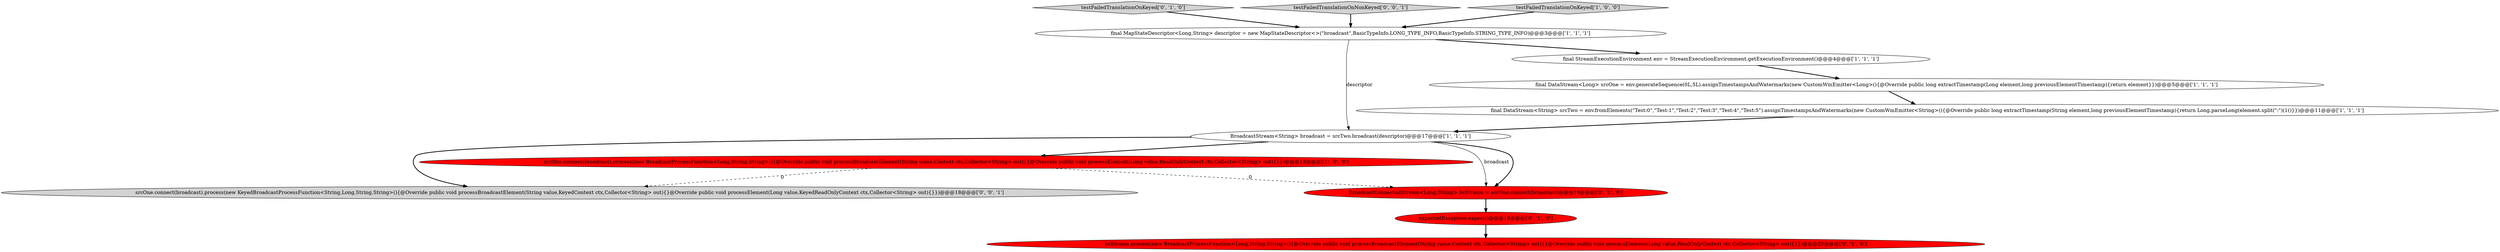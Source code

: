 digraph {
11 [style = filled, label = "srcOne.connect(broadcast).process(new KeyedBroadcastProcessFunction<String,Long,String,String>(){@Override public void processBroadcastElement(String value,KeyedContext ctx,Collector<String> out){}@Override public void processElement(Long value,KeyedReadOnlyContext ctx,Collector<String> out){}})@@@18@@@['0', '0', '1']", fillcolor = lightgray, shape = ellipse image = "AAA0AAABBB3BBB"];
4 [style = filled, label = "BroadcastStream<String> broadcast = srcTwo.broadcast(descriptor)@@@17@@@['1', '1', '1']", fillcolor = white, shape = ellipse image = "AAA0AAABBB1BBB"];
8 [style = filled, label = "testFailedTranslationOnKeyed['0', '1', '0']", fillcolor = lightgray, shape = diamond image = "AAA0AAABBB2BBB"];
5 [style = filled, label = "srcOne.connect(broadcast).process(new BroadcastProcessFunction<Long,String,String>(){@Override public void processBroadcastElement(String value,Context ctx,Collector<String> out){}@Override public void processElement(Long value,ReadOnlyContext ctx,Collector<String> out){}})@@@18@@@['1', '0', '0']", fillcolor = red, shape = ellipse image = "AAA1AAABBB1BBB"];
1 [style = filled, label = "final StreamExecutionEnvironment env = StreamExecutionEnvironment.getExecutionEnvironment()@@@4@@@['1', '1', '1']", fillcolor = white, shape = ellipse image = "AAA0AAABBB1BBB"];
10 [style = filled, label = "bcStream.process(new BroadcastProcessFunction<Long,String,String>(){@Override public void processBroadcastElement(String value,Context ctx,Collector<String> out){}@Override public void processElement(Long value,ReadOnlyContext ctx,Collector<String> out){}})@@@20@@@['0', '1', '0']", fillcolor = red, shape = ellipse image = "AAA1AAABBB2BBB"];
3 [style = filled, label = "final DataStream<String> srcTwo = env.fromElements(\"Test:0\",\"Test:1\",\"Test:2\",\"Test:3\",\"Test:4\",\"Test:5\").assignTimestampsAndWatermarks(new CustomWmEmitter<String>(){@Override public long extractTimestamp(String element,long previousElementTimestamp){return Long.parseLong(element.split(\":\")(1()}})@@@11@@@['1', '1', '1']", fillcolor = white, shape = ellipse image = "AAA0AAABBB1BBB"];
2 [style = filled, label = "final DataStream<Long> srcOne = env.generateSequence(0L,5L).assignTimestampsAndWatermarks(new CustomWmEmitter<Long>(){@Override public long extractTimestamp(Long element,long previousElementTimestamp){return element}})@@@5@@@['1', '1', '1']", fillcolor = white, shape = ellipse image = "AAA0AAABBB1BBB"];
9 [style = filled, label = "BroadcastConnectedStream<Long,String> bcStream = srcOne.connect(broadcast)@@@18@@@['0', '1', '0']", fillcolor = red, shape = ellipse image = "AAA1AAABBB2BBB"];
0 [style = filled, label = "final MapStateDescriptor<Long,String> descriptor = new MapStateDescriptor<>(\"broadcast\",BasicTypeInfo.LONG_TYPE_INFO,BasicTypeInfo.STRING_TYPE_INFO)@@@3@@@['1', '1', '1']", fillcolor = white, shape = ellipse image = "AAA0AAABBB1BBB"];
12 [style = filled, label = "testFailedTranslationOnNonKeyed['0', '0', '1']", fillcolor = lightgray, shape = diamond image = "AAA0AAABBB3BBB"];
7 [style = filled, label = "expectedException.expect()@@@19@@@['0', '1', '0']", fillcolor = red, shape = ellipse image = "AAA1AAABBB2BBB"];
6 [style = filled, label = "testFailedTranslationOnKeyed['1', '0', '0']", fillcolor = lightgray, shape = diamond image = "AAA0AAABBB1BBB"];
8->0 [style = bold, label=""];
4->9 [style = solid, label="broadcast"];
4->9 [style = bold, label=""];
5->9 [style = dashed, label="0"];
1->2 [style = bold, label=""];
6->0 [style = bold, label=""];
4->11 [style = bold, label=""];
9->7 [style = bold, label=""];
5->11 [style = dashed, label="0"];
7->10 [style = bold, label=""];
4->5 [style = bold, label=""];
3->4 [style = bold, label=""];
0->1 [style = bold, label=""];
12->0 [style = bold, label=""];
2->3 [style = bold, label=""];
0->4 [style = solid, label="descriptor"];
}
